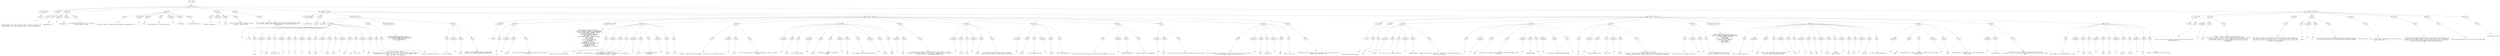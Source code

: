digraph lpegNode {

node [fontname=Helvetica]
edge [style=dashed]

doc_0 [label="doc - 186"]


doc_0 -> { section_1}
{rank=same; section_1}

section_1 [label="section: 1-151"]


// END RANK doc_0

section_1 -> { header_2 prose_3 prose_4 prose_5 prose_6 prose_7 section_8 section_9}
{rank=same; header_2 prose_3 prose_4 prose_5 prose_6 prose_7 section_8 section_9}

header_2 [label="1 : Compiler"]

prose_3 [label="prose"]

prose_4 [label="prose"]

prose_5 [label="prose"]

prose_6 [label="prose"]

prose_7 [label="prose"]

section_8 [label="section: 21-105"]

section_9 [label="section: 152-186"]


// END RANK section_1

header_2 -> leaf_10
leaf_10  [color=Gray,shape=rectangle,fontname=Inconsolata,label="* Compiler"]
// END RANK header_2

prose_3 -> { raw_11}
{rank=same; raw_11}

raw_11 [label="raw"]


// END RANK prose_3

raw_11 -> leaf_12
leaf_12  [color=Gray,shape=rectangle,fontname=Inconsolata,label="


I decided awhile back that the best format for storing libraries and
applications is as a SQLite database full of blobs and metadata.
"]
// END RANK raw_11

prose_4 -> { raw_13 prespace_14 literal_15 raw_16}
{rank=same; raw_13 prespace_14 literal_15 raw_16}

raw_13 [label="raw"]

prespace_14 [label="prespace"]

literal_15 [label="literal"]

raw_16 [label="raw"]


// END RANK prose_4

raw_13 -> leaf_17
leaf_17  [color=Gray,shape=rectangle,fontname=Inconsolata,label="
Dependencies in"]
// END RANK raw_13

prespace_14 -> leaf_18
leaf_18  [color=Gray,shape=rectangle,fontname=Inconsolata,label=" "]
// END RANK prespace_14

literal_15 -> leaf_19
leaf_19  [color=Gray,shape=rectangle,fontname=Inconsolata,label="bridgetools"]
// END RANK literal_15

raw_16 -> leaf_20
leaf_20  [color=Gray,shape=rectangle,fontname=Inconsolata,label=" are getting out of control, so it's time to
actually make this happen.
"]
// END RANK raw_16

prose_5 -> { raw_21 prespace_22 literal_23 raw_24 prespace_25 literal_26 raw_27}
{rank=same; raw_21 prespace_22 literal_23 raw_24 prespace_25 literal_26 raw_27}

raw_21 [label="raw"]

prespace_22 [label="prespace"]

literal_23 [label="literal"]

raw_24 [label="raw"]

prespace_25 [label="prespace"]

literal_26 [label="literal"]

raw_27 [label="raw"]


// END RANK prose_5

raw_21 -> leaf_28
leaf_28  [color=Gray,shape=rectangle,fontname=Inconsolata,label="
The actual process of compiling is admirably straightforward; we"]
// END RANK raw_21

prespace_22 -> leaf_29
leaf_29  [color=Gray,shape=rectangle,fontname=Inconsolata,label=" "]
// END RANK prespace_22

literal_23 -> leaf_30
leaf_30  [color=Gray,shape=rectangle,fontname=Inconsolata,label="load"]
// END RANK literal_23

raw_24 -> leaf_31
leaf_31  [color=Gray,shape=rectangle,fontname=Inconsolata,label=" a
string, giving it a name, and then use"]
// END RANK raw_24

prespace_25 -> leaf_32
leaf_32  [color=Gray,shape=rectangle,fontname=Inconsolata,label=" "]
// END RANK prespace_25

literal_26 -> leaf_33
leaf_33  [color=Gray,shape=rectangle,fontname=Inconsolata,label="string.dump"]
// END RANK literal_26

raw_27 -> leaf_34
leaf_34  [color=Gray,shape=rectangle,fontname=Inconsolata,label=" to create bytecode of it.
"]
// END RANK raw_27

prose_6 -> { raw_35 prespace_36 literal_37 raw_38}
{rank=same; raw_35 prespace_36 literal_37 raw_38}

raw_35 [label="raw"]

prespace_36 [label="prespace"]

literal_37 [label="literal"]

raw_38 [label="raw"]


// END RANK prose_6

raw_35 -> leaf_39
leaf_39  [color=Gray,shape=rectangle,fontname=Inconsolata,label="
Another invocation of"]
// END RANK raw_35

prespace_36 -> leaf_40
leaf_40  [color=Gray,shape=rectangle,fontname=Inconsolata,label=" "]
// END RANK prespace_36

literal_37 -> leaf_41
leaf_41  [color=Gray,shape=rectangle,fontname=Inconsolata,label="load"]
// END RANK literal_37

raw_38 -> leaf_42
leaf_42  [color=Gray,shape=rectangle,fontname=Inconsolata,label=" turns this back into a function, which we
execute.  Simple as that.
"]
// END RANK raw_38

prose_7 -> { raw_43}
{rank=same; raw_43}

raw_43 [label="raw"]


// END RANK prose_7

raw_43 -> leaf_44
leaf_44  [color=Gray,shape=rectangle,fontname=Inconsolata,label="
Here I intend to design the database table structure, and continue to flesh
out the full system, while hopefully avoiding my lamentable tendency to
overspecify.

"]
// END RANK raw_43

section_8 -> { header_45 prose_46 section_47 section_48 section_49}
{rank=same; header_45 prose_46 section_47 section_48 section_49}

header_45 [label="2 : SQLite tables"]

prose_46 [label="prose"]

section_47 [label="section: 24-45"]

section_48 [label="section: 46-105"]

section_49 [label="section: 106-151"]


// END RANK section_8

header_45 -> leaf_50
leaf_50  [color=Gray,shape=rectangle,fontname=Inconsolata,label="** SQLite tables"]
// END RANK header_45

prose_46 -> { raw_51}
{rank=same; raw_51}

raw_51 [label="raw"]


// END RANK prose_46

raw_51 -> leaf_52
leaf_52  [color=Gray,shape=rectangle,fontname=Inconsolata,label="

"]
// END RANK raw_51

section_47 -> { header_53 prose_54 prose_55 codeblock_56 prose_57}
{rank=same; header_53 prose_54 prose_55 codeblock_56 prose_57}

header_53 [label="3 : code"]

prose_54 [label="prose"]

prose_55 [label="prose"]

codeblock_56 [label="code block 34-40"]

prose_57 [label="prose"]


// END RANK section_47

header_53 -> leaf_58
leaf_58  [color=Gray,shape=rectangle,fontname=Inconsolata,label="*** code"]
// END RANK header_53

prose_54 -> { raw_59 prespace_60 literal_61 raw_62 prespace_63 literal_64 raw_65 prespace_66 literal_67 raw_68 prespace_69 literal_70 raw_71 prespace_72 literal_73 raw_74 prespace_75 literal_76 raw_77}
{rank=same; raw_59 prespace_60 literal_61 raw_62 prespace_63 literal_64 raw_65 prespace_66 literal_67 raw_68 prespace_69 literal_70 raw_71 prespace_72 literal_73 raw_74 prespace_75 literal_76 raw_77}

raw_59 [label="raw"]

prespace_60 [label="prespace"]

literal_61 [label="literal"]

raw_62 [label="raw"]

prespace_63 [label="prespace"]

literal_64 [label="literal"]

raw_65 [label="raw"]

prespace_66 [label="prespace"]

literal_67 [label="literal"]

raw_68 [label="raw"]

prespace_69 [label="prespace"]

literal_70 [label="literal"]

raw_71 [label="raw"]

prespace_72 [label="prespace"]

literal_73 [label="literal"]

raw_74 [label="raw"]

prespace_75 [label="prespace"]

literal_76 [label="literal"]

raw_77 [label="raw"]


// END RANK prose_54

raw_59 -> leaf_78
leaf_78  [color=Gray,shape=rectangle,fontname=Inconsolata,label="

  The"]
// END RANK raw_59

prespace_60 -> leaf_79
leaf_79  [color=Gray,shape=rectangle,fontname=Inconsolata,label=" "]
// END RANK prespace_60

literal_61 -> leaf_80
leaf_80  [color=Gray,shape=rectangle,fontname=Inconsolata,label="code"]
// END RANK literal_61

raw_62 -> leaf_81
leaf_81  [color=Gray,shape=rectangle,fontname=Inconsolata,label=" table has a key"]
// END RANK raw_62

prespace_63 -> leaf_82
leaf_82  [color=Gray,shape=rectangle,fontname=Inconsolata,label=" "]
// END RANK prespace_63

literal_64 -> leaf_83
leaf_83  [color=Gray,shape=rectangle,fontname=Inconsolata,label="id"]
// END RANK literal_64

raw_65 -> leaf_84
leaf_84  [color=Gray,shape=rectangle,fontname=Inconsolata,label=", a"]
// END RANK raw_65

prespace_66 -> leaf_85
leaf_85  [color=Gray,shape=rectangle,fontname=Inconsolata,label=" "]
// END RANK prespace_66

literal_67 -> leaf_86
leaf_86  [color=Gray,shape=rectangle,fontname=Inconsolata,label="blob"]
// END RANK literal_67

raw_68 -> leaf_87
leaf_87  [color=Gray,shape=rectangle,fontname=Inconsolata,label=" field"]
// END RANK raw_68

prespace_69 -> leaf_88
leaf_88  [color=Gray,shape=rectangle,fontname=Inconsolata,label=" "]
// END RANK prespace_69

literal_70 -> leaf_89
leaf_89  [color=Gray,shape=rectangle,fontname=Inconsolata,label="binary"]
// END RANK literal_70

raw_71 -> leaf_90
leaf_90  [color=Gray,shape=rectangle,fontname=Inconsolata,label=", and a"]
// END RANK raw_71

prespace_72 -> leaf_91
leaf_91  [color=Gray,shape=rectangle,fontname=Inconsolata,label=""]
// END RANK prespace_72

literal_73 -> leaf_92
leaf_92  [color=Gray,shape=rectangle,fontname=Inconsolata,label="hash"]
// END RANK literal_73

raw_74 -> leaf_93
leaf_93  [color=Gray,shape=rectangle,fontname=Inconsolata,label=" field.  I think the"]
// END RANK raw_74

prespace_75 -> leaf_94
leaf_94  [color=Gray,shape=rectangle,fontname=Inconsolata,label=" "]
// END RANK prespace_75

literal_76 -> leaf_95
leaf_95  [color=Gray,shape=rectangle,fontname=Inconsolata,label="hash"]
// END RANK literal_76

raw_77 -> leaf_96
leaf_96  [color=Gray,shape=rectangle,fontname=Inconsolata,label=" field should be SHA3, just as a
best-practices sort of thing. As it turns out, after running a test, SHA512 is
substantially faster.  Now, this may or may not be true of SHA512 in pure
LuaJIT, but that's less important.
"]
// END RANK raw_77

prose_55 -> { raw_97}
{rank=same; raw_97}

raw_97 [label="raw"]


// END RANK prose_55

raw_97 -> leaf_98
leaf_98  [color=Gray,shape=rectangle,fontname=Inconsolata,label="
So we want to open/create with:
"]
// END RANK raw_97

codeblock_56 -> leaf_99
leaf_99  [color=Gray,shape=rectangle,fontname=Inconsolata,label="CREATE TABLE IF NOT EXISTS code (
   code_id INTEGER PRIMARY KEY AUTOINCREMENT,
   hash TEXT UNIQUE NOT NULL,
   binary BLOB NOT NULL
);"]
// END RANK codeblock_56

prose_57 -> { raw_100 prespace_101 literal_102 raw_103}
{rank=same; raw_100 prespace_101 literal_102 raw_103}

raw_100 [label="raw"]

prespace_101 [label="prespace"]

literal_102 [label="literal"]

raw_103 [label="raw"]


// END RANK prose_57

raw_100 -> leaf_104
leaf_104  [color=Gray,shape=rectangle,fontname=Inconsolata,label="
strictly speaking"]
// END RANK raw_100

prespace_101 -> leaf_105
leaf_105  [color=Gray,shape=rectangle,fontname=Inconsolata,label=" "]
// END RANK prespace_101

literal_102 -> leaf_106
leaf_106  [color=Gray,shape=rectangle,fontname=Inconsolata,label="blob"]
// END RANK literal_102

raw_103 -> leaf_107
leaf_107  [color=Gray,shape=rectangle,fontname=Inconsolata,label=" should also be UNIQUE but that's comparatively
expensive to check and guaranteed by the hash.

"]
// END RANK raw_103

section_48 -> { header_108 prose_109 codeblock_110 prose_111 prose_112 prose_113 prose_114 prose_115 prose_116 prose_117 prose_118 prose_119 prose_120}
{rank=same; header_108 prose_109 codeblock_110 prose_111 prose_112 prose_113 prose_114 prose_115 prose_116 prose_117 prose_118 prose_119 prose_120}

header_108 [label="3 : module"]

prose_109 [label="prose"]

codeblock_110 [label="code block 51-69"]

prose_111 [label="prose"]

prose_112 [label="prose"]

prose_113 [label="prose"]

prose_114 [label="prose"]

prose_115 [label="prose"]

prose_116 [label="prose"]

prose_117 [label="prose"]

prose_118 [label="prose"]

prose_119 [label="prose"]

prose_120 [label="prose"]


// END RANK section_48

header_108 -> leaf_121
leaf_121  [color=Gray,shape=rectangle,fontname=Inconsolata,label="*** module"]
// END RANK header_108

prose_109 -> { raw_122 prespace_123 literal_124 raw_125}
{rank=same; raw_122 prespace_123 literal_124 raw_125}

raw_122 [label="raw"]

prespace_123 [label="prespace"]

literal_124 [label="literal"]

raw_125 [label="raw"]


// END RANK prose_109

raw_122 -> leaf_126
leaf_126  [color=Gray,shape=rectangle,fontname=Inconsolata,label="

  The"]
// END RANK raw_122

prespace_123 -> leaf_127
leaf_127  [color=Gray,shape=rectangle,fontname=Inconsolata,label=" "]
// END RANK prespace_123

literal_124 -> leaf_128
leaf_128  [color=Gray,shape=rectangle,fontname=Inconsolata,label="modules"]
// END RANK literal_124

raw_125 -> leaf_129
leaf_129  [color=Gray,shape=rectangle,fontname=Inconsolata,label=" table has all the metadata about a given blob. Let's mock it
up first.
"]
// END RANK raw_125

codeblock_110 -> leaf_130
leaf_130  [color=Gray,shape=rectangle,fontname=Inconsolata,label="CREATE TABLE IF NOT EXISTS module (
   module_id INTEGER PRIMARY KEY AUTOINCREMENT,
   time DATETIME DEFAULT CURRENT_TIMESTAMP,
   snapshot INTEGER DEFAULT 1,
   version STRING DEFAULT 'SNAPSHOT',
   name STRING NOT NULL,
   type STRING DEFAULT 'luaJIT-bytecode',
   branch STRING,
   commit STRING,
   project INTEGER NOT NULL,
   code INTEGER,
   FOREIGN KEY (project)
      REFERENCES project (project_id)
      ON DELETE RESTRICT
   FOREIGN KEY (code)
      REFERENCES code (code_id)
);"]
// END RANK codeblock_110

prose_111 -> { raw_131 prespace_132 literal_133 raw_134 prespace_135 literal_136 raw_137 prespace_138 literal_139 raw_140}
{rank=same; raw_131 prespace_132 literal_133 raw_134 prespace_135 literal_136 raw_137 prespace_138 literal_139 raw_140}

raw_131 [label="raw"]

prespace_132 [label="prespace"]

literal_133 [label="literal"]

raw_134 [label="raw"]

prespace_135 [label="prespace"]

literal_136 [label="literal"]

raw_137 [label="raw"]

prespace_138 [label="prespace"]

literal_139 [label="literal"]

raw_140 [label="raw"]


// END RANK prose_111

raw_131 -> leaf_141
leaf_141  [color=Gray,shape=rectangle,fontname=Inconsolata,label="
Most of this is self-describing."]
// END RANK raw_131

prespace_132 -> leaf_142
leaf_142  [color=Gray,shape=rectangle,fontname=Inconsolata,label=" "]
// END RANK prespace_132

literal_133 -> leaf_143
leaf_143  [color=Gray,shape=rectangle,fontname=Inconsolata,label="snapshot"]
// END RANK literal_133

raw_134 -> leaf_144
leaf_144  [color=Gray,shape=rectangle,fontname=Inconsolata,label=" is a boolean, if false this is a
versioned module.  We'll be adding that later, so everything is configured so
that by default we have a snapshot. "]
// END RANK raw_134

prespace_135 -> leaf_145
leaf_145  [color=Gray,shape=rectangle,fontname=Inconsolata,label=" "]
// END RANK prespace_135

literal_136 -> leaf_146
leaf_146  [color=Gray,shape=rectangle,fontname=Inconsolata,label="version"]
// END RANK literal_136

raw_137 -> leaf_147
leaf_147  [color=Gray,shape=rectangle,fontname=Inconsolata,label=" is expected to be set to
something if"]
// END RANK raw_137

prespace_138 -> leaf_148
leaf_148  [color=Gray,shape=rectangle,fontname=Inconsolata,label=" "]
// END RANK prespace_138

literal_139 -> leaf_149
leaf_149  [color=Gray,shape=rectangle,fontname=Inconsolata,label="version"]
// END RANK literal_139

raw_140 -> leaf_150
leaf_150  [color=Gray,shape=rectangle,fontname=Inconsolata,label=" is true.
"]
// END RANK raw_140

prose_112 -> { raw_151 prespace_152 literal_153 raw_154}
{rank=same; raw_151 prespace_152 literal_153 raw_154}

raw_151 [label="raw"]

prespace_152 [label="prespace"]

literal_153 [label="literal"]

raw_154 [label="raw"]


// END RANK prose_112

raw_151 -> leaf_155
leaf_155  [color=Gray,shape=rectangle,fontname=Inconsolata,label="
Thought: I may want to enforse semver, in which case it would make sense for"]
// END RANK raw_151

prespace_152 -> leaf_156
leaf_156  [color=Gray,shape=rectangle,fontname=Inconsolata,label=""]
// END RANK prespace_152

literal_153 -> leaf_157
leaf_157  [color=Gray,shape=rectangle,fontname=Inconsolata,label="version"]
// END RANK literal_153

raw_154 -> leaf_158
leaf_158  [color=Gray,shape=rectangle,fontname=Inconsolata,label=" to be a foreign key to a table containing major, minor, and patch
fields.
"]
// END RANK raw_154

prose_113 -> { prespace_159 literal_160 raw_161 prespace_162 literal_163 raw_164 prespace_165 literal_166 raw_167 prespace_168 literal_169 raw_170}
{rank=same; prespace_159 literal_160 raw_161 prespace_162 literal_163 raw_164 prespace_165 literal_166 raw_167 prespace_168 literal_169 raw_170}

prespace_159 [label="prespace"]

literal_160 [label="literal"]

raw_161 [label="raw"]

prespace_162 [label="prespace"]

literal_163 [label="literal"]

raw_164 [label="raw"]

prespace_165 [label="prespace"]

literal_166 [label="literal"]

raw_167 [label="raw"]

prespace_168 [label="prespace"]

literal_169 [label="literal"]

raw_170 [label="raw"]


// END RANK prose_113

prespace_159 -> leaf_171
leaf_171  [color=Gray,shape=rectangle,fontname=Inconsolata,label=""]
// END RANK prespace_159

literal_160 -> leaf_172
leaf_172  [color=Gray,shape=rectangle,fontname=Inconsolata,label="name"]
// END RANK literal_160

raw_161 -> leaf_173
leaf_173  [color=Gray,shape=rectangle,fontname=Inconsolata,label=" is the string used to"]
// END RANK raw_161

prespace_162 -> leaf_174
leaf_174  [color=Gray,shape=rectangle,fontname=Inconsolata,label=" "]
// END RANK prespace_162

literal_163 -> leaf_175
leaf_175  [color=Gray,shape=rectangle,fontname=Inconsolata,label="require"]
// END RANK literal_163

raw_164 -> leaf_176
leaf_176  [color=Gray,shape=rectangle,fontname=Inconsolata,label=" the module, stripped of any project
header. "]
// END RANK raw_164

prespace_165 -> leaf_177
leaf_177  [color=Gray,shape=rectangle,fontname=Inconsolata,label=" "]
// END RANK prespace_165

literal_166 -> leaf_178
leaf_178  [color=Gray,shape=rectangle,fontname=Inconsolata,label="name"]
// END RANK literal_166

raw_167 -> leaf_179
leaf_179  [color=Gray,shape=rectangle,fontname=Inconsolata,label=" is not unique except when combined with a"]
// END RANK raw_167

prespace_168 -> leaf_180
leaf_180  [color=Gray,shape=rectangle,fontname=Inconsolata,label=" "]
// END RANK prespace_168

literal_169 -> leaf_181
leaf_181  [color=Gray,shape=rectangle,fontname=Inconsolata,label="project"]
// END RANK literal_169

raw_170 -> leaf_182
leaf_182  [color=Gray,shape=rectangle,fontname=Inconsolata,label=", which
is.
"]
// END RANK raw_170

prose_114 -> { prespace_183 literal_184 raw_185}
{rank=same; prespace_183 literal_184 raw_185}

prespace_183 [label="prespace"]

literal_184 [label="literal"]

raw_185 [label="raw"]


// END RANK prose_114

prespace_183 -> leaf_186
leaf_186  [color=Gray,shape=rectangle,fontname=Inconsolata,label=""]
// END RANK prespace_183

literal_184 -> leaf_187
leaf_187  [color=Gray,shape=rectangle,fontname=Inconsolata,label="type"]
// END RANK literal_184

raw_185 -> leaf_188
leaf_188  [color=Gray,shape=rectangle,fontname=Inconsolata,label=" is for future compatibility. Eventually we'll want to store C shared
libraries in the codex, and Orb is in principle language-agnostic, so there's
no natural limit to what types we might have.
"]
// END RANK raw_185

prose_115 -> { prespace_189 literal_190 raw_191 prespace_192 literal_193 raw_194}
{rank=same; prespace_189 literal_190 raw_191 prespace_192 literal_193 raw_194}

prespace_189 [label="prespace"]

literal_190 [label="literal"]

raw_191 [label="raw"]

prespace_192 [label="prespace"]

literal_193 [label="literal"]

raw_194 [label="raw"]


// END RANK prose_115

prespace_189 -> leaf_195
leaf_195  [color=Gray,shape=rectangle,fontname=Inconsolata,label=""]
// END RANK prespace_189

literal_190 -> leaf_196
leaf_196  [color=Gray,shape=rectangle,fontname=Inconsolata,label="branch"]
// END RANK literal_190

raw_191 -> leaf_197
leaf_197  [color=Gray,shape=rectangle,fontname=Inconsolata,label=" and"]
// END RANK raw_191

prespace_192 -> leaf_198
leaf_198  [color=Gray,shape=rectangle,fontname=Inconsolata,label=" "]
// END RANK prespace_192

literal_193 -> leaf_199
leaf_199  [color=Gray,shape=rectangle,fontname=Inconsolata,label="commit"]
// END RANK literal_193

raw_194 -> leaf_200
leaf_200  [color=Gray,shape=rectangle,fontname=Inconsolata,label=" are optional fields for version-control purposes.
Optional because release software doesn't need them.
"]
// END RANK raw_194

prose_116 -> { prespace_201 literal_202 raw_203 prespace_204 literal_205 raw_206}
{rank=same; prespace_201 literal_202 raw_203 prespace_204 literal_205 raw_206}

prespace_201 [label="prespace"]

literal_202 [label="literal"]

raw_203 [label="raw"]

prespace_204 [label="prespace"]

literal_205 [label="literal"]

raw_206 [label="raw"]


// END RANK prose_116

prespace_201 -> leaf_207
leaf_207  [color=Gray,shape=rectangle,fontname=Inconsolata,label=""]
// END RANK prespace_201

literal_202 -> leaf_208
leaf_208  [color=Gray,shape=rectangle,fontname=Inconsolata,label="project"]
// END RANK literal_202

raw_203 -> leaf_209
leaf_209  [color=Gray,shape=rectangle,fontname=Inconsolata,label=" is the foreign key to the"]
// END RANK raw_203

prespace_204 -> leaf_210
leaf_210  [color=Gray,shape=rectangle,fontname=Inconsolata,label=" "]
// END RANK prespace_204

literal_205 -> leaf_211
leaf_211  [color=Gray,shape=rectangle,fontname=Inconsolata,label="project"]
// END RANK literal_205

raw_206 -> leaf_212
leaf_212  [color=Gray,shape=rectangle,fontname=Inconsolata,label=" table, described next.
"]
// END RANK raw_206

prose_117 -> { raw_213 prespace_214 literal_215 raw_216}
{rank=same; raw_213 prespace_214 literal_215 raw_216}

raw_213 [label="raw"]

prespace_214 [label="prespace"]

literal_215 [label="literal"]

raw_216 [label="raw"]


// END RANK prose_117

raw_213 -> leaf_217
leaf_217  [color=Gray,shape=rectangle,fontname=Inconsolata,label="
We don't want to delete any projects which still have modules, so we use"]
// END RANK raw_213

prespace_214 -> leaf_218
leaf_218  [color=Gray,shape=rectangle,fontname=Inconsolata,label=""]
// END RANK prespace_214

literal_215 -> leaf_219
leaf_219  [color=Gray,shape=rectangle,fontname=Inconsolata,label="ON DELETE RESTRICT"]
// END RANK literal_215

raw_216 -> leaf_220
leaf_220  [color=Gray,shape=rectangle,fontname=Inconsolata,label=" to prevent this from succeeding.
"]
// END RANK raw_216

prose_118 -> { prespace_221 literal_222 raw_223}
{rank=same; prespace_221 literal_222 raw_223}

prespace_221 [label="prespace"]

literal_222 [label="literal"]

raw_223 [label="raw"]


// END RANK prose_118

prespace_221 -> leaf_224
leaf_224  [color=Gray,shape=rectangle,fontname=Inconsolata,label=""]
// END RANK prespace_221

literal_222 -> leaf_225
leaf_225  [color=Gray,shape=rectangle,fontname=Inconsolata,label="code"]
// END RANK literal_222

raw_223 -> leaf_226
leaf_226  [color=Gray,shape=rectangle,fontname=Inconsolata,label=" is, of course, the key for the actual binary blob and its hash.
"]
// END RANK raw_223

prose_119 -> { raw_227 prespace_228 literal_229 raw_230 prespace_231 literal_232 raw_233}
{rank=same; raw_227 prespace_228 literal_229 raw_230 prespace_231 literal_232 raw_233}

raw_227 [label="raw"]

prespace_228 [label="prespace"]

literal_229 [label="literal"]

raw_230 [label="raw"]

prespace_231 [label="prespace"]

literal_232 [label="literal"]

raw_233 [label="raw"]


// END RANK prose_119

raw_227 -> leaf_234
leaf_234  [color=Gray,shape=rectangle,fontname=Inconsolata,label="
Not sure whether to de-normalize the hash, and since I'm not sure, we won't
for now.  It doesn't seem necessary since we'll"]
// END RANK raw_227

prespace_228 -> leaf_235
leaf_235  [color=Gray,shape=rectangle,fontname=Inconsolata,label=" "]
// END RANK prespace_228

literal_229 -> leaf_236
leaf_236  [color=Gray,shape=rectangle,fontname=Inconsolata,label="JOIN"]
// END RANK literal_229

raw_230 -> leaf_237
leaf_237  [color=Gray,shape=rectangle,fontname=Inconsolata,label=" against the"]
// END RANK raw_230

prespace_231 -> leaf_238
leaf_238  [color=Gray,shape=rectangle,fontname=Inconsolata,label=" "]
// END RANK prespace_231

literal_232 -> leaf_239
leaf_239  [color=Gray,shape=rectangle,fontname=Inconsolata,label="code"]
// END RANK literal_232

raw_233 -> leaf_240
leaf_240  [color=Gray,shape=rectangle,fontname=Inconsolata,label="
table in all cases.
"]
// END RANK raw_233

prose_120 -> { raw_241}
{rank=same; raw_241}

raw_241 [label="raw"]


// END RANK prose_120

raw_241 -> leaf_242
leaf_242  [color=Gray,shape=rectangle,fontname=Inconsolata,label="
It might be useful to add at least the hash of the source Orb file, I'm
trying to stay focused for now.

"]
// END RANK raw_241

section_49 -> { header_243 prose_244 prose_245 prose_246 prose_247 prose_248 codeblock_249 prose_250 prose_251 prose_252 prose_253}
{rank=same; header_243 prose_244 prose_245 prose_246 prose_247 prose_248 codeblock_249 prose_250 prose_251 prose_252 prose_253}

header_243 [label="3 : project"]

prose_244 [label="prose"]

prose_245 [label="prose"]

prose_246 [label="prose"]

prose_247 [label="prose"]

prose_248 [label="prose"]

codeblock_249 [label="code block 124-134"]

prose_250 [label="prose"]

prose_251 [label="prose"]

prose_252 [label="prose"]

prose_253 [label="prose"]


// END RANK section_49

header_243 -> leaf_254
leaf_254  [color=Gray,shape=rectangle,fontname=Inconsolata,label="*** project"]
// END RANK header_243

prose_244 -> { raw_255}
{rank=same; raw_255}

raw_255 [label="raw"]


// END RANK prose_244

raw_255 -> leaf_256
leaf_256  [color=Gray,shape=rectangle,fontname=Inconsolata,label="

This table describes projects.
"]
// END RANK raw_255

prose_245 -> { raw_257 prespace_258 literal_259 raw_260 prespace_261 literal_262 raw_263}
{rank=same; raw_257 prespace_258 literal_259 raw_260 prespace_261 literal_262 raw_263}

raw_257 [label="raw"]

prespace_258 [label="prespace"]

literal_259 [label="literal"]

raw_260 [label="raw"]

prespace_261 [label="prespace"]

literal_262 [label="literal"]

raw_263 [label="raw"]


// END RANK prose_245

raw_257 -> leaf_264
leaf_264  [color=Gray,shape=rectangle,fontname=Inconsolata,label="
Our"]
// END RANK raw_257

prespace_258 -> leaf_265
leaf_265  [color=Gray,shape=rectangle,fontname=Inconsolata,label=" "]
// END RANK prespace_258

literal_259 -> leaf_266
leaf_266  [color=Gray,shape=rectangle,fontname=Inconsolata,label="require"]
// END RANK literal_259

raw_260 -> leaf_267
leaf_267  [color=Gray,shape=rectangle,fontname=Inconsolata,label=" will, at first, just add a function to"]
// END RANK raw_260

prespace_261 -> leaf_268
leaf_268  [color=Gray,shape=rectangle,fontname=Inconsolata,label=" "]
// END RANK prespace_261

literal_262 -> leaf_269
leaf_269  [color=Gray,shape=rectangle,fontname=Inconsolata,label="package.loader"]
// END RANK literal_262

raw_263 -> leaf_270
leaf_270  [color=Gray,shape=rectangle,fontname=Inconsolata,label=".
Additionally we'll use some sort of manifest to resolve dependencies,
but that comes later.
"]
// END RANK raw_263

prose_246 -> { raw_271 prespace_272 italic_273 raw_274 prespace_275 literal_276 raw_277 prespace_278 literal_279 raw_280}
{rank=same; raw_271 prespace_272 italic_273 raw_274 prespace_275 literal_276 raw_277 prespace_278 literal_279 raw_280}

raw_271 [label="raw"]

prespace_272 [label="prespace"]

italic_273 [label="italic"]

raw_274 [label="raw"]

prespace_275 [label="prespace"]

literal_276 [label="literal"]

raw_277 [label="raw"]

prespace_278 [label="prespace"]

literal_279 [label="literal"]

raw_280 [label="raw"]


// END RANK prose_246

raw_271 -> leaf_281
leaf_281  [color=Gray,shape=rectangle,fontname=Inconsolata,label="
I"]
// END RANK raw_271

prespace_272 -> leaf_282
leaf_282  [color=Gray,shape=rectangle,fontname=Inconsolata,label=" "]
// END RANK prespace_272

italic_273 -> leaf_283
leaf_283  [color=Gray,shape=rectangle,fontname=Inconsolata,label="think"]
// END RANK italic_273

raw_274 -> leaf_284
leaf_284  [color=Gray,shape=rectangle,fontname=Inconsolata,label=" the best way to separate fully-qualified from relative module names
is like so:"]
// END RANK raw_274

prespace_275 -> leaf_285
leaf_285  [color=Gray,shape=rectangle,fontname=Inconsolata,label=" "]
// END RANK prespace_275

literal_276 -> leaf_286
leaf_286  [color=Gray,shape=rectangle,fontname=Inconsolata,label="modname/submod"]
// END RANK literal_276

raw_277 -> leaf_287
leaf_287  [color=Gray,shape=rectangle,fontname=Inconsolata,label=","]
// END RANK raw_277

prespace_278 -> leaf_288
leaf_288  [color=Gray,shape=rectangle,fontname=Inconsolata,label=" "]
// END RANK prespace_278

literal_279 -> leaf_289
leaf_289  [color=Gray,shape=rectangle,fontname=Inconsolata,label="fully.qualified.project:modname/submod"]
// END RANK literal_279

raw_280 -> leaf_290
leaf_290  [color=Gray,shape=rectangle,fontname=Inconsolata,label=".
"]
// END RANK raw_280

prose_247 -> { raw_291 prespace_292 literal_293 raw_294 prespace_295 bold_296 raw_297}
{rank=same; raw_291 prespace_292 literal_293 raw_294 prespace_295 bold_296 raw_297}

raw_291 [label="raw"]

prespace_292 [label="prespace"]

literal_293 [label="literal"]

raw_294 [label="raw"]

prespace_295 [label="prespace"]

bold_296 [label="bold"]

raw_297 [label="raw"]


// END RANK prose_247

raw_291 -> leaf_298
leaf_298  [color=Gray,shape=rectangle,fontname=Inconsolata,label="
Any"]
// END RANK raw_291

prespace_292 -> leaf_299
leaf_299  [color=Gray,shape=rectangle,fontname=Inconsolata,label=" "]
// END RANK prespace_292

literal_293 -> leaf_300
leaf_300  [color=Gray,shape=rectangle,fontname=Inconsolata,label="fully.qualified.project"]
// END RANK literal_293

raw_294 -> leaf_301
leaf_301  [color=Gray,shape=rectangle,fontname=Inconsolata,label=" needs to be"]
// END RANK raw_294

prespace_295 -> leaf_302
leaf_302  [color=Gray,shape=rectangle,fontname=Inconsolata,label=" "]
// END RANK prespace_295

bold_296 -> leaf_303
leaf_303  [color=Gray,shape=rectangle,fontname=Inconsolata,label="globally"]
// END RANK bold_296

raw_297 -> leaf_304
leaf_304  [color=Gray,shape=rectangle,fontname=Inconsolata,label=" unique across all bridge
projects.  There has never in the history of ever been a good way to do this.
Having project manifests at least keeps this from leaking into codebases.
"]
// END RANK raw_297

prose_248 -> { raw_305 prespace_306 literal_307 raw_308}
{rank=same; raw_305 prespace_306 literal_307 raw_308}

raw_305 [label="raw"]

prespace_306 [label="prespace"]

literal_307 [label="literal"]

raw_308 [label="raw"]


// END RANK prose_248

raw_305 -> leaf_309
leaf_309  [color=Gray,shape=rectangle,fontname=Inconsolata,label="
Note that we're just going to split on"]
// END RANK raw_305

prespace_306 -> leaf_310
leaf_310  [color=Gray,shape=rectangle,fontname=Inconsolata,label=" "]
// END RANK prespace_306

literal_307 -> leaf_311
leaf_311  [color=Gray,shape=rectangle,fontname=Inconsolata,label=":"]
// END RANK literal_307

raw_308 -> leaf_312
leaf_312  [color=Gray,shape=rectangle,fontname=Inconsolata,label=", there's no expectation that either
side is formatted in any special way.
"]
// END RANK raw_308

codeblock_249 -> leaf_313
leaf_313  [color=Gray,shape=rectangle,fontname=Inconsolata,label="CREATE TABLE IF NOT EXISTS project (
   project_id INTEGER PRIMARY KEY AUTOINCREMENT,
   name STRING UNIQUE NOT NULL,
   repo STRING,
   repo_type STRING DEFAULT 'git',
   repo_alternates STRING,
   home STRING,
   website STRING
);"]
// END RANK codeblock_249

prose_250 -> { raw_314 prespace_315 literal_316 raw_317 prespace_318 literal_319 raw_320 prespace_321 literal_322 raw_323 prespace_324 literal_325 raw_326 prespace_327 literal_328 raw_329 prespace_330 literal_331 raw_332}
{rank=same; raw_314 prespace_315 literal_316 raw_317 prespace_318 literal_319 raw_320 prespace_321 literal_322 raw_323 prespace_324 literal_325 raw_326 prespace_327 literal_328 raw_329 prespace_330 literal_331 raw_332}

raw_314 [label="raw"]

prespace_315 [label="prespace"]

literal_316 [label="literal"]

raw_317 [label="raw"]

prespace_318 [label="prespace"]

literal_319 [label="literal"]

raw_320 [label="raw"]

prespace_321 [label="prespace"]

literal_322 [label="literal"]

raw_323 [label="raw"]

prespace_324 [label="prespace"]

literal_325 [label="literal"]

raw_326 [label="raw"]

prespace_327 [label="prespace"]

literal_328 [label="literal"]

raw_329 [label="raw"]

prespace_330 [label="prespace"]

literal_331 [label="literal"]

raw_332 [label="raw"]


// END RANK prose_250

raw_314 -> leaf_333
leaf_333  [color=Gray,shape=rectangle,fontname=Inconsolata,label="
This is a simple table. The"]
// END RANK raw_314

prespace_315 -> leaf_334
leaf_334  [color=Gray,shape=rectangle,fontname=Inconsolata,label=" "]
// END RANK prespace_315

literal_316 -> leaf_335
leaf_335  [color=Gray,shape=rectangle,fontname=Inconsolata,label="name"]
// END RANK literal_316

raw_317 -> leaf_336
leaf_336  [color=Gray,shape=rectangle,fontname=Inconsolata,label=" field is most important and must be unique,
as we've indicated, globally unique."]
// END RANK raw_317

prespace_318 -> leaf_337
leaf_337  [color=Gray,shape=rectangle,fontname=Inconsolata,label=" "]
// END RANK prespace_318

literal_319 -> leaf_338
leaf_338  [color=Gray,shape=rectangle,fontname=Inconsolata,label="repo"]
// END RANK literal_319

raw_320 -> leaf_339
leaf_339  [color=Gray,shape=rectangle,fontname=Inconsolata,label=","]
// END RANK raw_320

prespace_321 -> leaf_340
leaf_340  [color=Gray,shape=rectangle,fontname=Inconsolata,label=" "]
// END RANK prespace_321

literal_322 -> leaf_341
leaf_341  [color=Gray,shape=rectangle,fontname=Inconsolata,label="home"]
// END RANK literal_322

raw_323 -> leaf_342
leaf_342  [color=Gray,shape=rectangle,fontname=Inconsolata,label=", and"]
// END RANK raw_323

prespace_324 -> leaf_343
leaf_343  [color=Gray,shape=rectangle,fontname=Inconsolata,label=" "]
// END RANK prespace_324

literal_325 -> leaf_344
leaf_344  [color=Gray,shape=rectangle,fontname=Inconsolata,label="website"]
// END RANK literal_325

raw_326 -> leaf_345
leaf_345  [color=Gray,shape=rectangle,fontname=Inconsolata,label=" are all
URIs; I think"]
// END RANK raw_326

prespace_327 -> leaf_346
leaf_346  [color=Gray,shape=rectangle,fontname=Inconsolata,label=" "]
// END RANK prespace_327

literal_328 -> leaf_347
leaf_347  [color=Gray,shape=rectangle,fontname=Inconsolata,label="repo"]
// END RANK literal_328

raw_329 -> leaf_348
leaf_348  [color=Gray,shape=rectangle,fontname=Inconsolata,label=" and"]
// END RANK raw_329

prespace_330 -> leaf_349
leaf_349  [color=Gray,shape=rectangle,fontname=Inconsolata,label=" "]
// END RANK prespace_330

literal_331 -> leaf_350
leaf_350  [color=Gray,shape=rectangle,fontname=Inconsolata,label="website"]
// END RANK literal_331

raw_332 -> leaf_351
leaf_351  [color=Gray,shape=rectangle,fontname=Inconsolata,label=" are fairly self-explanatory.
"]
// END RANK raw_332

prose_251 -> { prespace_352 literal_353 raw_354 prespace_355 literal_356 raw_357}
{rank=same; prespace_352 literal_353 raw_354 prespace_355 literal_356 raw_357}

prespace_352 [label="prespace"]

literal_353 [label="literal"]

raw_354 [label="raw"]

prespace_355 [label="prespace"]

literal_356 [label="literal"]

raw_357 [label="raw"]


// END RANK prose_251

prespace_352 -> leaf_358
leaf_358  [color=Gray,shape=rectangle,fontname=Inconsolata,label=""]
// END RANK prespace_352

literal_353 -> leaf_359
leaf_359  [color=Gray,shape=rectangle,fontname=Inconsolata,label="home"]
// END RANK literal_353

raw_354 -> leaf_360
leaf_360  [color=Gray,shape=rectangle,fontname=Inconsolata,label=" is intended to serve content, probably in JSON format, which can be
placed into a"]
// END RANK raw_354

prespace_355 -> leaf_361
leaf_361  [color=Gray,shape=rectangle,fontname=Inconsolata,label=" "]
// END RANK prespace_355

literal_356 -> leaf_362
leaf_362  [color=Gray,shape=rectangle,fontname=Inconsolata,label="codex"]
// END RANK literal_356

raw_357 -> leaf_363
leaf_363  [color=Gray,shape=rectangle,fontname=Inconsolata,label=" without having to compile a repo.  This will be added
(much) later.
"]
// END RANK raw_357

prose_252 -> { prespace_364 literal_365 raw_366}
{rank=same; prespace_364 literal_365 raw_366}

prespace_364 [label="prespace"]

literal_365 [label="literal"]

raw_366 [label="raw"]


// END RANK prose_252

prespace_364 -> leaf_367
leaf_367  [color=Gray,shape=rectangle,fontname=Inconsolata,label=""]
// END RANK prespace_364

literal_365 -> leaf_368
leaf_368  [color=Gray,shape=rectangle,fontname=Inconsolata,label="repo_alternates"]
// END RANK literal_365

raw_366 -> leaf_369
leaf_369  [color=Gray,shape=rectangle,fontname=Inconsolata,label=" is just what it says: if the main repo isn't available for
any reason, this is a list of URIs which can be checked for the repo.  Format
TBD.
"]
// END RANK raw_366

prose_253 -> { raw_370 prespace_371 literal_372 raw_373 prespace_374 literal_375 raw_376 prespace_377 literal_378 raw_379 prespace_380 literal_381 raw_382}
{rank=same; raw_370 prespace_371 literal_372 raw_373 prespace_374 literal_375 raw_376 prespace_377 literal_378 raw_379 prespace_380 literal_381 raw_382}

raw_370 [label="raw"]

prespace_371 [label="prespace"]

literal_372 [label="literal"]

raw_373 [label="raw"]

prespace_374 [label="prespace"]

literal_375 [label="literal"]

raw_376 [label="raw"]

prespace_377 [label="prespace"]

literal_378 [label="literal"]

raw_379 [label="raw"]

prespace_380 [label="prespace"]

literal_381 [label="literal"]

raw_382 [label="raw"]


// END RANK prose_253

raw_370 -> leaf_383
leaf_383  [color=Gray,shape=rectangle,fontname=Inconsolata,label="
This scheme isn't 100% satisfactory, since"]
// END RANK raw_370

prespace_371 -> leaf_384
leaf_384  [color=Gray,shape=rectangle,fontname=Inconsolata,label=" "]
// END RANK prespace_371

literal_372 -> leaf_385
leaf_385  [color=Gray,shape=rectangle,fontname=Inconsolata,label="repo"]
// END RANK literal_372

raw_373 -> leaf_386
leaf_386  [color=Gray,shape=rectangle,fontname=Inconsolata,label=" can be"]
// END RANK raw_373

prespace_374 -> leaf_387
leaf_387  [color=Gray,shape=rectangle,fontname=Inconsolata,label=" "]
// END RANK prespace_374

literal_375 -> leaf_388
leaf_388  [color=Gray,shape=rectangle,fontname=Inconsolata,label="NULL"]
// END RANK literal_375

raw_376 -> leaf_389
leaf_389  [color=Gray,shape=rectangle,fontname=Inconsolata,label=", but"]
// END RANK raw_376

prespace_377 -> leaf_390
leaf_390  [color=Gray,shape=rectangle,fontname=Inconsolata,label=""]
// END RANK prespace_377

literal_378 -> leaf_391
leaf_391  [color=Gray,shape=rectangle,fontname=Inconsolata,label="repo_type"]
// END RANK literal_378

raw_379 -> leaf_392
leaf_392  [color=Gray,shape=rectangle,fontname=Inconsolata,label=" would be"]
// END RANK raw_379

prespace_380 -> leaf_393
leaf_393  [color=Gray,shape=rectangle,fontname=Inconsolata,label=" "]
// END RANK prespace_380

literal_381 -> leaf_394
leaf_394  [color=Gray,shape=rectangle,fontname=Inconsolata,label="git"]
// END RANK literal_381

raw_382 -> leaf_395
leaf_395  [color=Gray,shape=rectangle,fontname=Inconsolata,label=" anyway. I think that's fine in practice.

"]
// END RANK raw_382

section_9 -> { header_396 prose_397 prose_398 prose_399 prose_400 prose_401 prose_402 prose_403}
{rank=same; header_396 prose_397 prose_398 prose_399 prose_400 prose_401 prose_402 prose_403}

header_396 [label="2 : Future"]

prose_397 [label="prose"]

prose_398 [label="prose"]

prose_399 [label="prose"]

prose_400 [label="prose"]

prose_401 [label="prose"]

prose_402 [label="prose"]

prose_403 [label="prose"]


// END RANK section_9

header_396 -> leaf_404
leaf_404  [color=Gray,shape=rectangle,fontname=Inconsolata,label="** Future"]
// END RANK header_396

prose_397 -> { raw_405 prespace_406 literal_407 raw_408}
{rank=same; raw_405 prespace_406 literal_407 raw_408}

raw_405 [label="raw"]

prespace_406 [label="prespace"]

literal_407 [label="literal"]

raw_408 [label="raw"]


// END RANK prose_397

raw_405 -> leaf_409
leaf_409  [color=Gray,shape=rectangle,fontname=Inconsolata,label="

  This is an initial and (almost) minimal specification of what will
eventually be the"]
// END RANK raw_405

prespace_406 -> leaf_410
leaf_410  [color=Gray,shape=rectangle,fontname=Inconsolata,label=" "]
// END RANK prespace_406

literal_407 -> leaf_411
leaf_411  [color=Gray,shape=rectangle,fontname=Inconsolata,label="codex"]
// END RANK literal_407

raw_408 -> leaf_412
leaf_412  [color=Gray,shape=rectangle,fontname=Inconsolata,label=" format.  One thing Orb is trying to do better, is
that there is always a bunch of metadata associated with codebases, and no
obvious place to store it.  We're compelled to think of code as a
pile-of-files, and this breaks down badly when we're doing literate
programming.
"]
// END RANK raw_408

prose_398 -> { raw_413}
{rank=same; raw_413}

raw_413 [label="raw"]


// END RANK prose_398

raw_413 -> leaf_414
leaf_414  [color=Gray,shape=rectangle,fontname=Inconsolata,label="
Nor do I just want to recreate version control, badly. At various points in
this journey I wanted to use fossil-scm as a library, and I still think that's
about the best way to do things, but it's not practical for now, given the
resources I have available.
"]
// END RANK raw_413

prose_399 -> { raw_415 prespace_416 italic_417 raw_418}
{rank=same; raw_415 prespace_416 italic_417 raw_418}

raw_415 [label="raw"]

prespace_416 [label="prespace"]

italic_417 [label="italic"]

raw_418 [label="raw"]


// END RANK prose_399

raw_415 -> leaf_419
leaf_419  [color=Gray,shape=rectangle,fontname=Inconsolata,label="
What"]
// END RANK raw_415

prespace_416 -> leaf_420
leaf_420  [color=Gray,shape=rectangle,fontname=Inconsolata,label=" "]
// END RANK prespace_416

italic_417 -> leaf_421
leaf_421  [color=Gray,shape=rectangle,fontname=Inconsolata,label="is"]
// END RANK italic_417

raw_418 -> leaf_422
leaf_422  [color=Gray,shape=rectangle,fontname=Inconsolata,label=" practical is to solve my case of dependency hell, and get to where
I can use my REPL on any of my projects without everything breaking.
"]
// END RANK raw_418

prose_400 -> { raw_423}
{rank=same; raw_423}

raw_423 [label="raw"]


// END RANK prose_400

raw_423 -> leaf_424
leaf_424  [color=Gray,shape=rectangle,fontname=Inconsolata,label="
After I do that, we want a native HTML representation of Orb files, and a
simple server for it.
"]
// END RANK raw_423

prose_401 -> { raw_425}
{rank=same; raw_425}

raw_425 [label="raw"]


// END RANK prose_401

raw_425 -> leaf_426
leaf_426  [color=Gray,shape=rectangle,fontname=Inconsolata,label="
Then we start breaking the most serious current limitation of Orb: it's
basically a fancy comment system, from Lua's perspective.  The load-and-dump
scheme does strip all the extraneous whitespace and keep the line numbers,
but we do want source mapping, which generalizes better.
"]
// END RANK raw_425

prose_402 -> { raw_427}
{rank=same; raw_427}

raw_427 [label="raw"]


// END RANK prose_402

raw_427 -> leaf_428
leaf_428  [color=Gray,shape=rectangle,fontname=Inconsolata,label="
Those source maps should of course be stored in the codex.
"]
// END RANK raw_427

prose_403 -> { raw_429}
{rank=same; raw_429}

raw_429 [label="raw"]


// END RANK prose_403

raw_429 -> leaf_430
leaf_430  [color=Gray,shape=rectangle,fontname=Inconsolata,label="
One leap at a time.






"]
// END RANK raw_429


}

